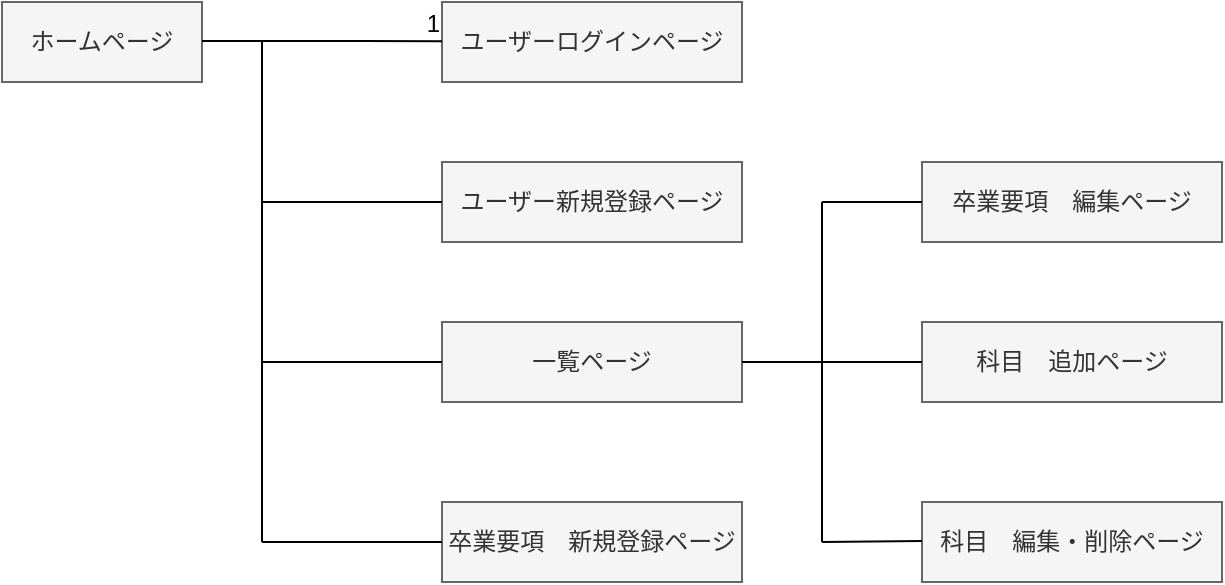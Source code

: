 <mxfile>
    <diagram id="1KdWbyqCsk1oRjEeMYS1" name="ページ1">
        <mxGraphModel dx="780" dy="643" grid="1" gridSize="10" guides="1" tooltips="1" connect="1" arrows="1" fold="1" page="1" pageScale="1" pageWidth="827" pageHeight="1169" math="0" shadow="0">
            <root>
                <mxCell id="0"/>
                <mxCell id="1" parent="0"/>
                <mxCell id="2" value="ホームページ" style="whiteSpace=wrap;html=1;align=center;fillColor=#f5f5f5;fontColor=#333333;strokeColor=#666666;" vertex="1" parent="1">
                    <mxGeometry x="70" y="90" width="100" height="40" as="geometry"/>
                </mxCell>
                <mxCell id="3" value="ユーザー新規登録ページ" style="whiteSpace=wrap;html=1;align=center;fillColor=#f5f5f5;fontColor=#333333;strokeColor=#666666;" vertex="1" parent="1">
                    <mxGeometry x="290" y="170" width="150" height="40" as="geometry"/>
                </mxCell>
                <mxCell id="4" value="ユーザーログインページ" style="whiteSpace=wrap;html=1;align=center;fillColor=#f5f5f5;fontColor=#333333;strokeColor=#666666;" vertex="1" parent="1">
                    <mxGeometry x="290" y="90" width="150" height="40" as="geometry"/>
                </mxCell>
                <mxCell id="5" value="科目　追加ページ" style="whiteSpace=wrap;html=1;align=center;fillColor=#f5f5f5;fontColor=#333333;strokeColor=#666666;" vertex="1" parent="1">
                    <mxGeometry x="530" y="250" width="150" height="40" as="geometry"/>
                </mxCell>
                <mxCell id="6" value="卒業要項　編集ページ" style="whiteSpace=wrap;html=1;align=center;fillColor=#f5f5f5;fontColor=#333333;strokeColor=#666666;" vertex="1" parent="1">
                    <mxGeometry x="530" y="170" width="150" height="40" as="geometry"/>
                </mxCell>
                <mxCell id="7" value="一覧ページ" style="whiteSpace=wrap;html=1;align=center;fillColor=#f5f5f5;fontColor=#333333;strokeColor=#666666;" vertex="1" parent="1">
                    <mxGeometry x="290" y="250" width="150" height="40" as="geometry"/>
                </mxCell>
                <mxCell id="8" value="" style="endArrow=none;html=1;rounded=0;" edge="1" parent="1" target="4">
                    <mxGeometry relative="1" as="geometry">
                        <mxPoint x="170" y="109.5" as="sourcePoint"/>
                        <mxPoint x="290" y="110" as="targetPoint"/>
                        <Array as="points">
                            <mxPoint x="250" y="109.5"/>
                        </Array>
                    </mxGeometry>
                </mxCell>
                <mxCell id="9" value="1" style="resizable=0;html=1;align=right;verticalAlign=bottom;" connectable="0" vertex="1" parent="8">
                    <mxGeometry x="1" relative="1" as="geometry"/>
                </mxCell>
                <mxCell id="10" value="卒業要項　新規登録ページ" style="whiteSpace=wrap;html=1;align=center;fillColor=#f5f5f5;fontColor=#333333;strokeColor=#666666;" vertex="1" parent="1">
                    <mxGeometry x="290" y="340" width="150" height="40" as="geometry"/>
                </mxCell>
                <mxCell id="12" value="科目　編集・削除ページ" style="whiteSpace=wrap;html=1;align=center;fillColor=#f5f5f5;fontColor=#333333;strokeColor=#666666;" vertex="1" parent="1">
                    <mxGeometry x="530" y="340" width="150" height="40" as="geometry"/>
                </mxCell>
                <mxCell id="14" value="" style="endArrow=none;html=1;rounded=0;" edge="1" parent="1">
                    <mxGeometry relative="1" as="geometry">
                        <mxPoint x="200" y="110" as="sourcePoint"/>
                        <mxPoint x="200" y="360" as="targetPoint"/>
                    </mxGeometry>
                </mxCell>
                <mxCell id="15" value="" style="endArrow=none;html=1;rounded=0;entryX=0;entryY=0.5;entryDx=0;entryDy=0;" edge="1" parent="1" target="3">
                    <mxGeometry relative="1" as="geometry">
                        <mxPoint x="200" y="190" as="sourcePoint"/>
                        <mxPoint x="480" y="320" as="targetPoint"/>
                    </mxGeometry>
                </mxCell>
                <mxCell id="16" value="" style="line;strokeWidth=1;rotatable=0;dashed=0;labelPosition=right;align=left;verticalAlign=middle;spacingTop=0;spacingLeft=6;points=[];portConstraint=eastwest;" vertex="1" parent="1">
                    <mxGeometry x="200" y="355" width="90" height="10" as="geometry"/>
                </mxCell>
                <mxCell id="17" value="" style="line;strokeWidth=1;rotatable=0;dashed=0;labelPosition=right;align=left;verticalAlign=middle;spacingTop=0;spacingLeft=6;points=[];portConstraint=eastwest;" vertex="1" parent="1">
                    <mxGeometry x="200" y="265" width="90" height="10" as="geometry"/>
                </mxCell>
                <mxCell id="18" value="" style="endArrow=none;html=1;rounded=0;exitX=1;exitY=0.5;exitDx=0;exitDy=0;entryX=0;entryY=0.5;entryDx=0;entryDy=0;" edge="1" parent="1" source="7" target="5">
                    <mxGeometry relative="1" as="geometry">
                        <mxPoint x="320" y="320" as="sourcePoint"/>
                        <mxPoint x="480" y="320" as="targetPoint"/>
                    </mxGeometry>
                </mxCell>
                <mxCell id="19" value="" style="endArrow=none;html=1;rounded=0;" edge="1" parent="1">
                    <mxGeometry relative="1" as="geometry">
                        <mxPoint x="480" y="190" as="sourcePoint"/>
                        <mxPoint x="480" y="360" as="targetPoint"/>
                    </mxGeometry>
                </mxCell>
                <mxCell id="20" value="" style="endArrow=none;html=1;rounded=0;" edge="1" parent="1">
                    <mxGeometry relative="1" as="geometry">
                        <mxPoint x="480" y="360" as="sourcePoint"/>
                        <mxPoint x="530" y="359.5" as="targetPoint"/>
                    </mxGeometry>
                </mxCell>
                <mxCell id="21" value="" style="endArrow=none;html=1;rounded=0;entryX=0;entryY=0.5;entryDx=0;entryDy=0;" edge="1" parent="1" target="6">
                    <mxGeometry relative="1" as="geometry">
                        <mxPoint x="480" y="190" as="sourcePoint"/>
                        <mxPoint x="480" y="320" as="targetPoint"/>
                    </mxGeometry>
                </mxCell>
            </root>
        </mxGraphModel>
    </diagram>
</mxfile>